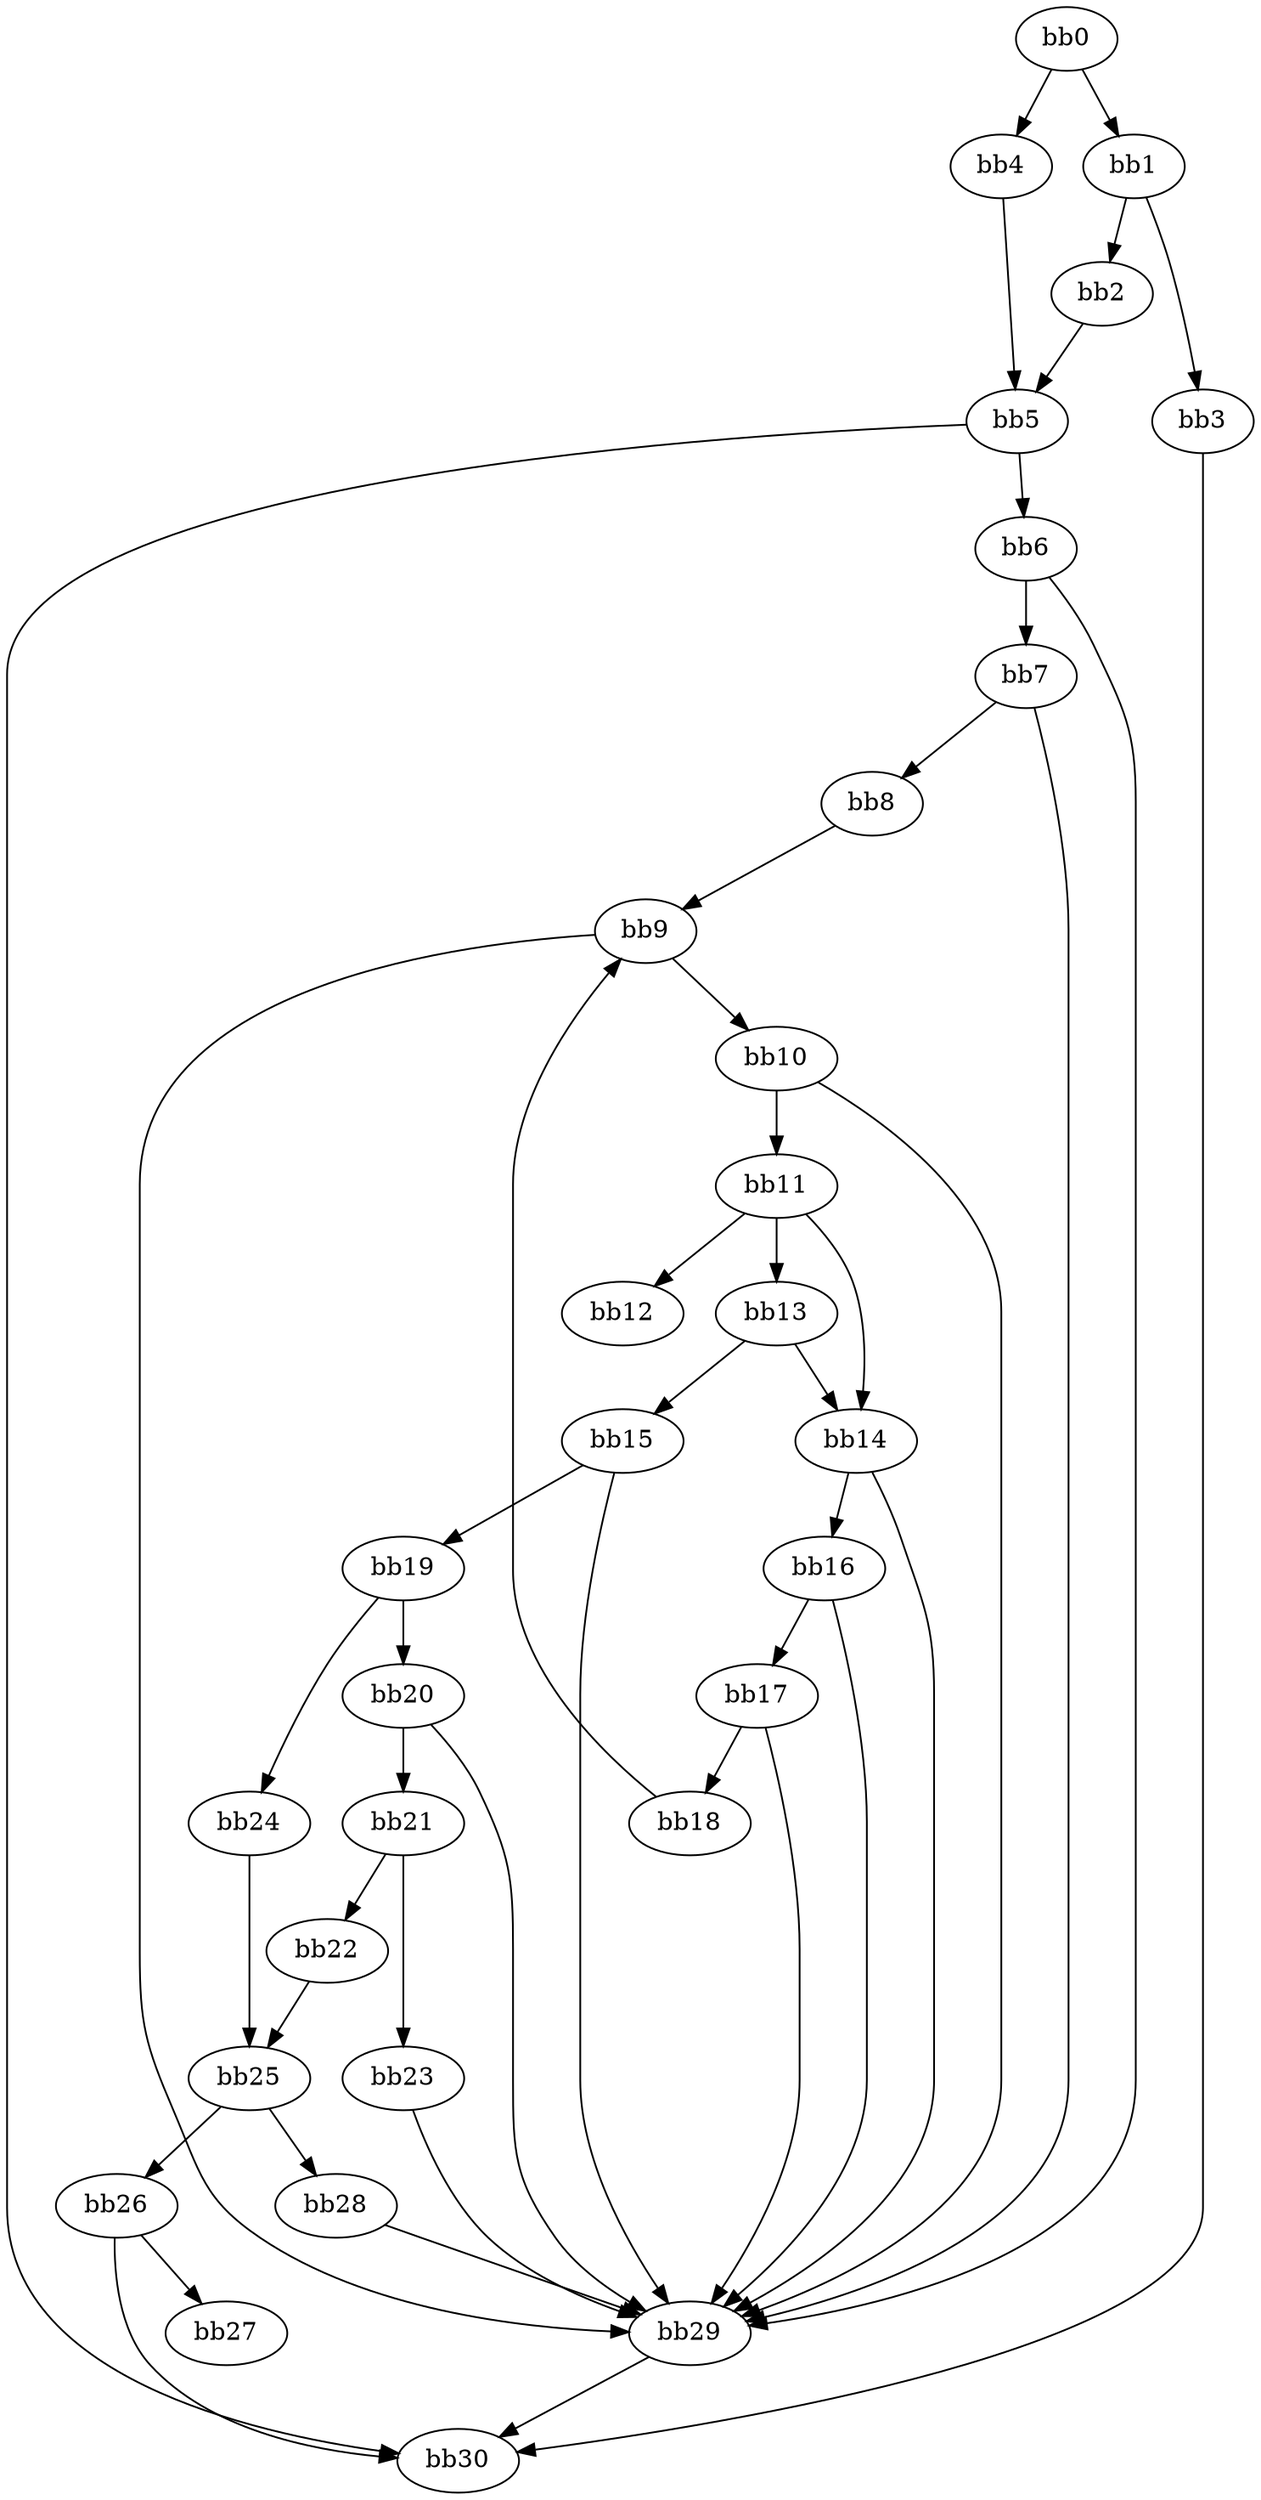digraph {
    0 [ label = "bb0\l" ]
    1 [ label = "bb1\l" ]
    2 [ label = "bb2\l" ]
    3 [ label = "bb3\l" ]
    4 [ label = "bb4\l" ]
    5 [ label = "bb5\l" ]
    6 [ label = "bb6\l" ]
    7 [ label = "bb7\l" ]
    8 [ label = "bb8\l" ]
    9 [ label = "bb9\l" ]
    10 [ label = "bb10\l" ]
    11 [ label = "bb11\l" ]
    12 [ label = "bb12\l" ]
    13 [ label = "bb13\l" ]
    14 [ label = "bb14\l" ]
    15 [ label = "bb15\l" ]
    16 [ label = "bb16\l" ]
    17 [ label = "bb17\l" ]
    18 [ label = "bb18\l" ]
    19 [ label = "bb19\l" ]
    20 [ label = "bb20\l" ]
    21 [ label = "bb21\l" ]
    22 [ label = "bb22\l" ]
    23 [ label = "bb23\l" ]
    24 [ label = "bb24\l" ]
    25 [ label = "bb25\l" ]
    26 [ label = "bb26\l" ]
    27 [ label = "bb27\l" ]
    28 [ label = "bb28\l" ]
    29 [ label = "bb29\l" ]
    30 [ label = "bb30\l" ]
    0 -> 1 [ ]
    0 -> 4 [ ]
    1 -> 2 [ ]
    1 -> 3 [ ]
    2 -> 5 [ ]
    3 -> 30 [ ]
    4 -> 5 [ ]
    5 -> 6 [ ]
    5 -> 30 [ ]
    6 -> 7 [ ]
    6 -> 29 [ ]
    7 -> 8 [ ]
    7 -> 29 [ ]
    8 -> 9 [ ]
    9 -> 10 [ ]
    9 -> 29 [ ]
    10 -> 11 [ ]
    10 -> 29 [ ]
    11 -> 12 [ ]
    11 -> 13 [ ]
    11 -> 14 [ ]
    13 -> 14 [ ]
    13 -> 15 [ ]
    14 -> 16 [ ]
    14 -> 29 [ ]
    15 -> 19 [ ]
    15 -> 29 [ ]
    16 -> 17 [ ]
    16 -> 29 [ ]
    17 -> 18 [ ]
    17 -> 29 [ ]
    18 -> 9 [ ]
    19 -> 20 [ ]
    19 -> 24 [ ]
    20 -> 21 [ ]
    20 -> 29 [ ]
    21 -> 22 [ ]
    21 -> 23 [ ]
    22 -> 25 [ ]
    23 -> 29 [ ]
    24 -> 25 [ ]
    25 -> 26 [ ]
    25 -> 28 [ ]
    26 -> 27 [ ]
    26 -> 30 [ ]
    28 -> 29 [ ]
    29 -> 30 [ ]
}

